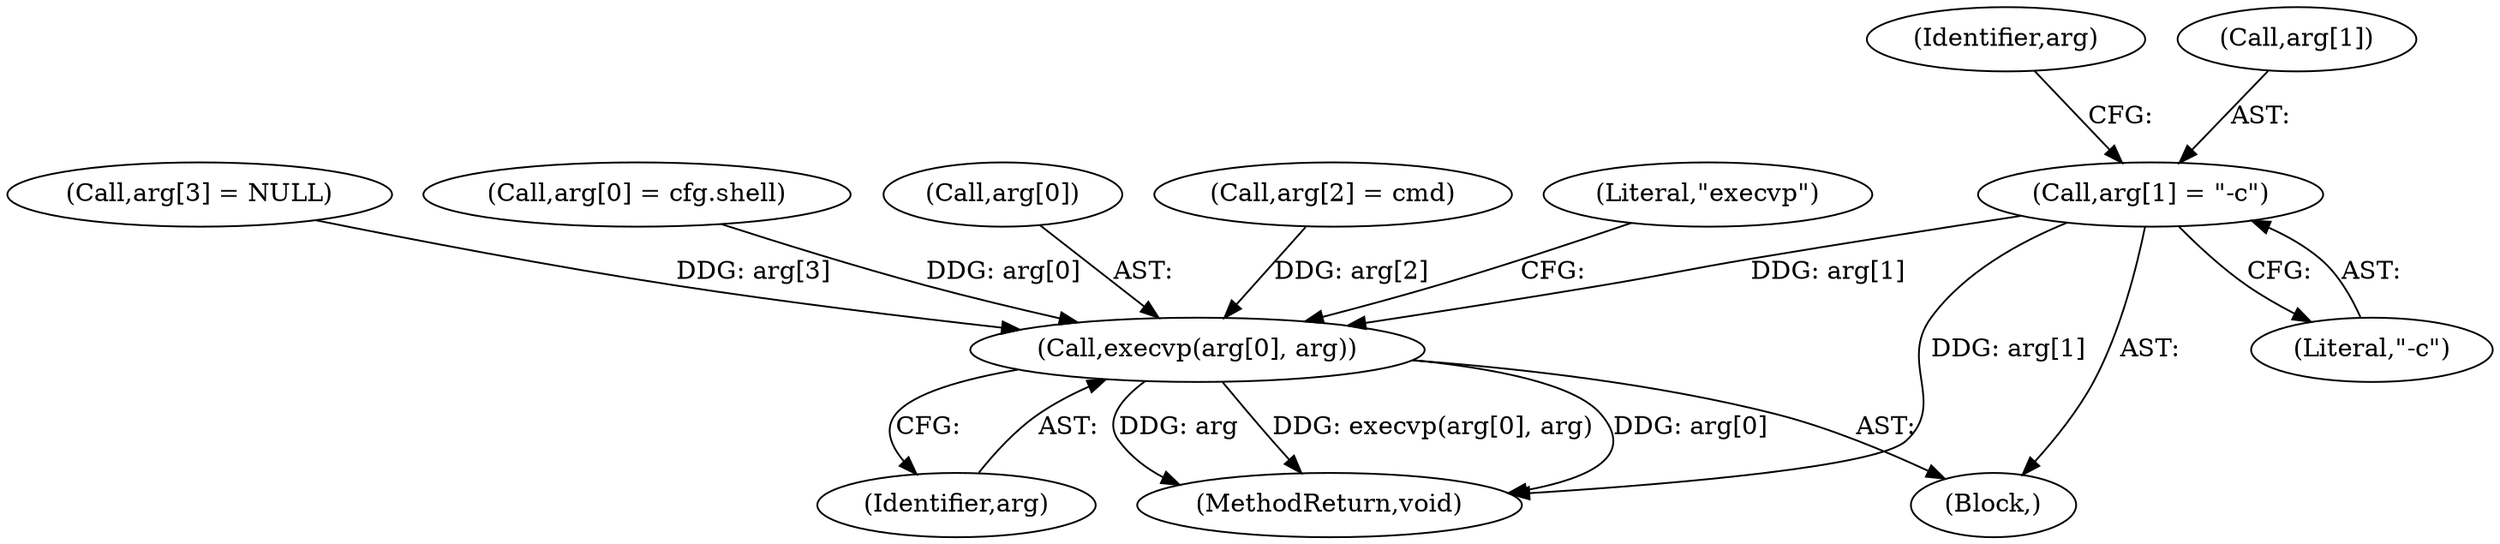 digraph "0_firejail_5d43fdcd215203868d440ffc42036f5f5ffc89fc@array" {
"1000428" [label="(Call,arg[1] = \"-c\")"];
"1000444" [label="(Call,execvp(arg[0], arg))"];
"1000444" [label="(Call,execvp(arg[0], arg))"];
"1000448" [label="(Identifier,arg)"];
"1000450" [label="(Literal,\"execvp\")"];
"1000438" [label="(Call,arg[3] = NULL)"];
"1000435" [label="(Identifier,arg)"];
"1000421" [label="(Call,arg[0] = cfg.shell)"];
"1000445" [label="(Call,arg[0])"];
"1000433" [label="(Call,arg[2] = cmd)"];
"1000429" [label="(Call,arg[1])"];
"1000432" [label="(Literal,\"-c\")"];
"1000106" [label="(Block,)"];
"1000451" [label="(MethodReturn,void)"];
"1000428" [label="(Call,arg[1] = \"-c\")"];
"1000428" -> "1000106"  [label="AST: "];
"1000428" -> "1000432"  [label="CFG: "];
"1000429" -> "1000428"  [label="AST: "];
"1000432" -> "1000428"  [label="AST: "];
"1000435" -> "1000428"  [label="CFG: "];
"1000428" -> "1000451"  [label="DDG: arg[1]"];
"1000428" -> "1000444"  [label="DDG: arg[1]"];
"1000444" -> "1000106"  [label="AST: "];
"1000444" -> "1000448"  [label="CFG: "];
"1000445" -> "1000444"  [label="AST: "];
"1000448" -> "1000444"  [label="AST: "];
"1000450" -> "1000444"  [label="CFG: "];
"1000444" -> "1000451"  [label="DDG: arg[0]"];
"1000444" -> "1000451"  [label="DDG: arg"];
"1000444" -> "1000451"  [label="DDG: execvp(arg[0], arg)"];
"1000421" -> "1000444"  [label="DDG: arg[0]"];
"1000433" -> "1000444"  [label="DDG: arg[2]"];
"1000438" -> "1000444"  [label="DDG: arg[3]"];
}
